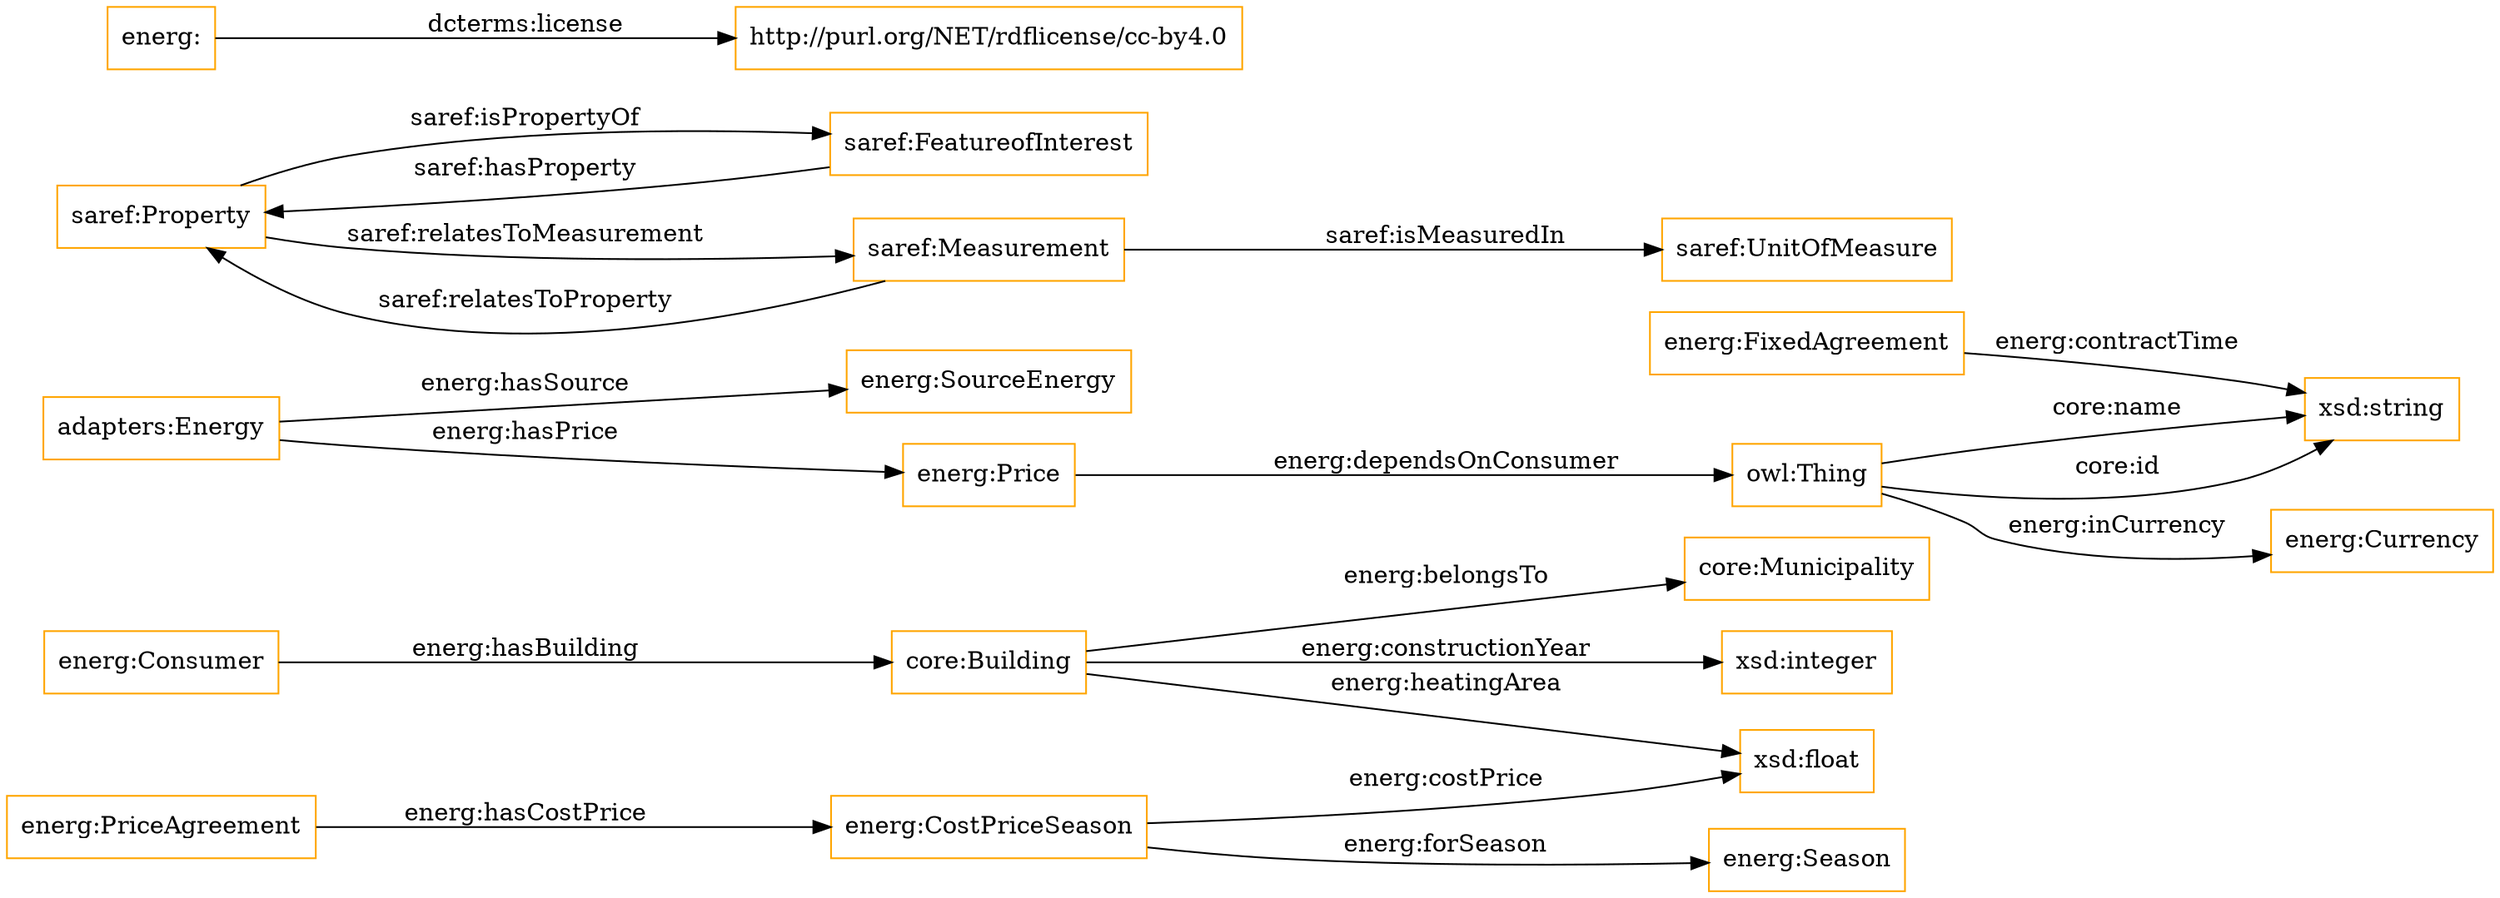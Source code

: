 digraph ar2dtool_diagram { 
rankdir=LR;
size="1501"
node [shape = rectangle, color="orange"]; "energ:CostPriceSeason" "energ:FixedAgreement" "energ:PriceAgreement" "saref:Property" "energ:SourceEnergy" "energ:Price" "core:Building" "core:Municipality" "energ:Season" "saref:UnitOfMeasure" "energ:Currency" "saref:FeatureofInterest" "energ:Consumer" "saref:Measurement" "adapters:Energy" ; /*classes style*/
	"energ:" -> "http://purl.org/NET/rdflicense/cc-by4.0" [ label = "dcterms:license" ];
	"energ:FixedAgreement" -> "xsd:string" [ label = "energ:contractTime" ];
	"energ:CostPriceSeason" -> "energ:Season" [ label = "energ:forSeason" ];
	"core:Building" -> "xsd:integer" [ label = "energ:constructionYear" ];
	"core:Building" -> "core:Municipality" [ label = "energ:belongsTo" ];
	"core:Building" -> "xsd:float" [ label = "energ:heatingArea" ];
	"energ:Price" -> "owl:Thing" [ label = "energ:dependsOnConsumer" ];
	"saref:Measurement" -> "saref:Property" [ label = "saref:relatesToProperty" ];
	"saref:FeatureofInterest" -> "saref:Property" [ label = "saref:hasProperty" ];
	"owl:Thing" -> "xsd:string" [ label = "core:name" ];
	"adapters:Energy" -> "energ:Price" [ label = "energ:hasPrice" ];
	"saref:Measurement" -> "saref:UnitOfMeasure" [ label = "saref:isMeasuredIn" ];
	"owl:Thing" -> "energ:Currency" [ label = "energ:inCurrency" ];
	"energ:CostPriceSeason" -> "xsd:float" [ label = "energ:costPrice" ];
	"energ:PriceAgreement" -> "energ:CostPriceSeason" [ label = "energ:hasCostPrice" ];
	"energ:Consumer" -> "core:Building" [ label = "energ:hasBuilding" ];
	"saref:Property" -> "saref:Measurement" [ label = "saref:relatesToMeasurement" ];
	"adapters:Energy" -> "energ:SourceEnergy" [ label = "energ:hasSource" ];
	"saref:Property" -> "saref:FeatureofInterest" [ label = "saref:isPropertyOf" ];
	"owl:Thing" -> "xsd:string" [ label = "core:id" ];

}
